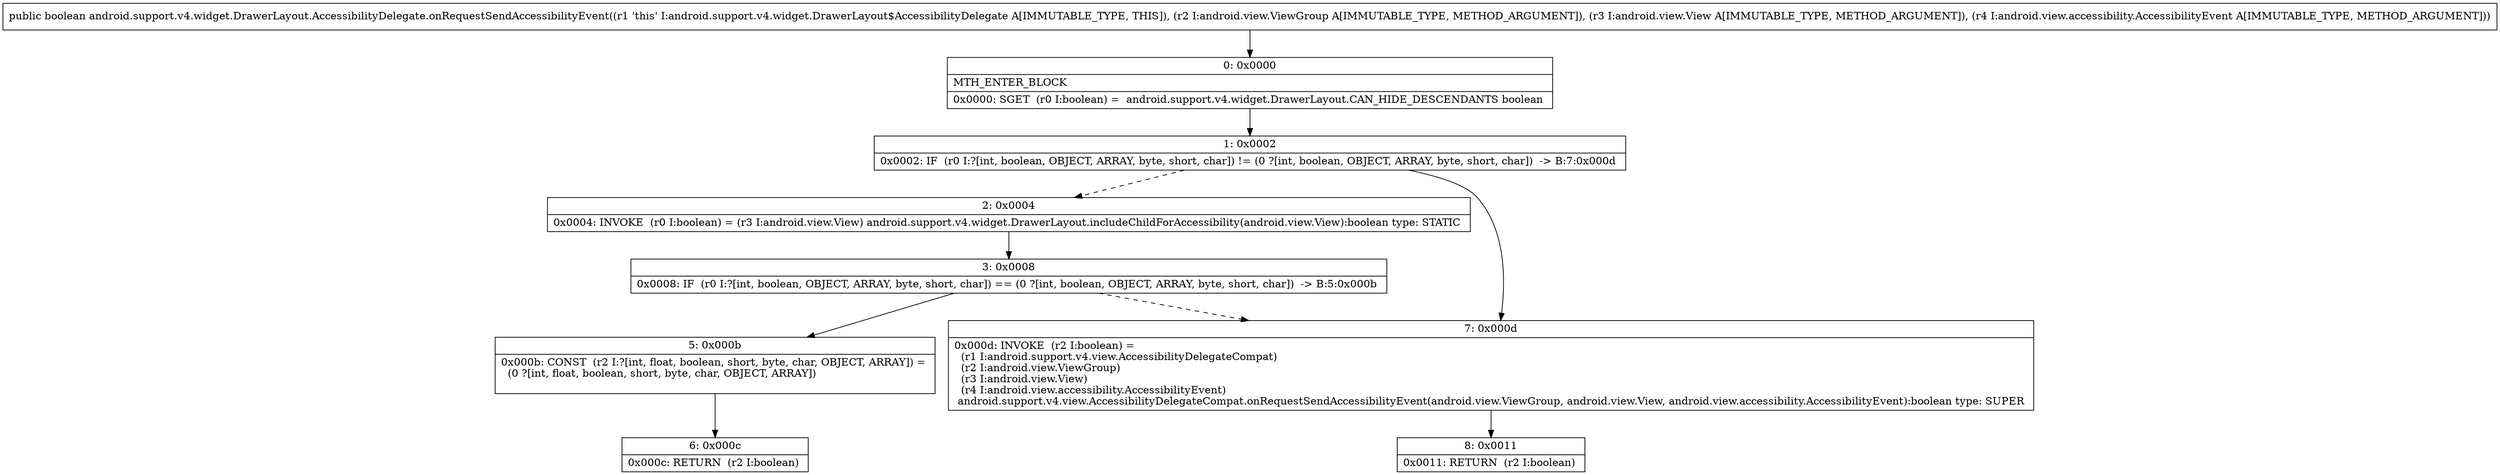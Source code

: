 digraph "CFG forandroid.support.v4.widget.DrawerLayout.AccessibilityDelegate.onRequestSendAccessibilityEvent(Landroid\/view\/ViewGroup;Landroid\/view\/View;Landroid\/view\/accessibility\/AccessibilityEvent;)Z" {
Node_0 [shape=record,label="{0\:\ 0x0000|MTH_ENTER_BLOCK\l|0x0000: SGET  (r0 I:boolean) =  android.support.v4.widget.DrawerLayout.CAN_HIDE_DESCENDANTS boolean \l}"];
Node_1 [shape=record,label="{1\:\ 0x0002|0x0002: IF  (r0 I:?[int, boolean, OBJECT, ARRAY, byte, short, char]) != (0 ?[int, boolean, OBJECT, ARRAY, byte, short, char])  \-\> B:7:0x000d \l}"];
Node_2 [shape=record,label="{2\:\ 0x0004|0x0004: INVOKE  (r0 I:boolean) = (r3 I:android.view.View) android.support.v4.widget.DrawerLayout.includeChildForAccessibility(android.view.View):boolean type: STATIC \l}"];
Node_3 [shape=record,label="{3\:\ 0x0008|0x0008: IF  (r0 I:?[int, boolean, OBJECT, ARRAY, byte, short, char]) == (0 ?[int, boolean, OBJECT, ARRAY, byte, short, char])  \-\> B:5:0x000b \l}"];
Node_5 [shape=record,label="{5\:\ 0x000b|0x000b: CONST  (r2 I:?[int, float, boolean, short, byte, char, OBJECT, ARRAY]) = \l  (0 ?[int, float, boolean, short, byte, char, OBJECT, ARRAY])\l \l}"];
Node_6 [shape=record,label="{6\:\ 0x000c|0x000c: RETURN  (r2 I:boolean) \l}"];
Node_7 [shape=record,label="{7\:\ 0x000d|0x000d: INVOKE  (r2 I:boolean) = \l  (r1 I:android.support.v4.view.AccessibilityDelegateCompat)\l  (r2 I:android.view.ViewGroup)\l  (r3 I:android.view.View)\l  (r4 I:android.view.accessibility.AccessibilityEvent)\l android.support.v4.view.AccessibilityDelegateCompat.onRequestSendAccessibilityEvent(android.view.ViewGroup, android.view.View, android.view.accessibility.AccessibilityEvent):boolean type: SUPER \l}"];
Node_8 [shape=record,label="{8\:\ 0x0011|0x0011: RETURN  (r2 I:boolean) \l}"];
MethodNode[shape=record,label="{public boolean android.support.v4.widget.DrawerLayout.AccessibilityDelegate.onRequestSendAccessibilityEvent((r1 'this' I:android.support.v4.widget.DrawerLayout$AccessibilityDelegate A[IMMUTABLE_TYPE, THIS]), (r2 I:android.view.ViewGroup A[IMMUTABLE_TYPE, METHOD_ARGUMENT]), (r3 I:android.view.View A[IMMUTABLE_TYPE, METHOD_ARGUMENT]), (r4 I:android.view.accessibility.AccessibilityEvent A[IMMUTABLE_TYPE, METHOD_ARGUMENT])) }"];
MethodNode -> Node_0;
Node_0 -> Node_1;
Node_1 -> Node_2[style=dashed];
Node_1 -> Node_7;
Node_2 -> Node_3;
Node_3 -> Node_5;
Node_3 -> Node_7[style=dashed];
Node_5 -> Node_6;
Node_7 -> Node_8;
}

